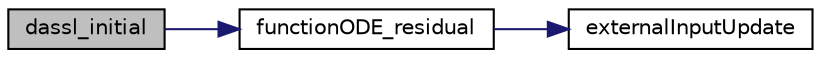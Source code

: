 digraph "dassl_initial"
{
  edge [fontname="Helvetica",fontsize="10",labelfontname="Helvetica",labelfontsize="10"];
  node [fontname="Helvetica",fontsize="10",shape=record];
  rankdir="LR";
  Node3 [label="dassl_initial",height=0.2,width=0.4,color="black", fillcolor="grey75", style="filled", fontcolor="black"];
  Node3 -> Node4 [color="midnightblue",fontsize="10",style="solid",fontname="Helvetica"];
  Node4 [label="functionODE_residual",height=0.2,width=0.4,color="black", fillcolor="white", style="filled",URL="$d5/d67/linearize_8cpp.html#a326f3e109457f8ff0a3ec848b3de6b6f"];
  Node4 -> Node5 [color="midnightblue",fontsize="10",style="solid",fontname="Helvetica"];
  Node5 [label="externalInputUpdate",height=0.2,width=0.4,color="black", fillcolor="white", style="filled",URL="$d9/d48/external__input_8c.html#ae98b0965aad244f783115392c70b0b93"];
}
